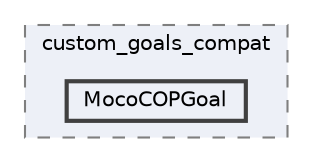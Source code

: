 digraph "C:/dev/MocoExtendProblem/custom_goals_compat/MocoCOPGoal"
{
 // LATEX_PDF_SIZE
  bgcolor="transparent";
  edge [fontname=Helvetica,fontsize=10,labelfontname=Helvetica,labelfontsize=10];
  node [fontname=Helvetica,fontsize=10,shape=box,height=0.2,width=0.4];
  compound=true
  subgraph clusterdir_8c0a1ea791e630db5ca893b685c99658 {
    graph [ bgcolor="#edf0f7", pencolor="grey50", label="custom_goals_compat", fontname=Helvetica,fontsize=10 style="filled,dashed", URL="dir_8c0a1ea791e630db5ca893b685c99658.html",tooltip=""]
  dir_5854a24b2349696dfd674395f77f5bdf [label="MocoCOPGoal", fillcolor="#edf0f7", color="grey25", style="filled,bold", URL="dir_5854a24b2349696dfd674395f77f5bdf.html",tooltip=""];
  }
}
